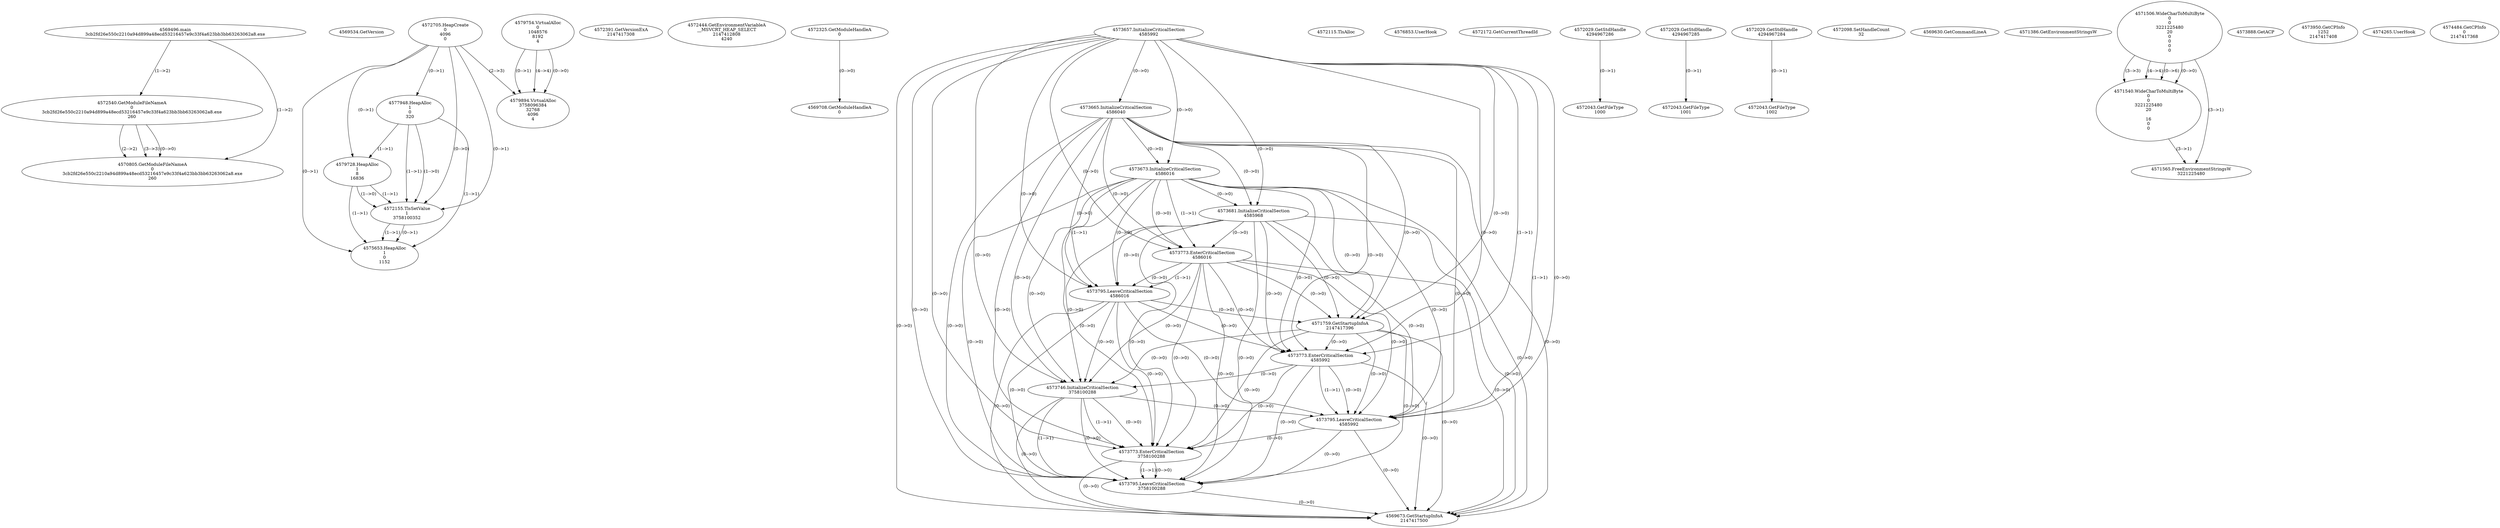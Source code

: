 // Global SCDG with merge call
digraph {
	0 [label="4569496.main
3cb2fd26e550c2210a94d899a48ecd53216457e9c33f4a623bb3bb63263062a8.exe"]
	1 [label="4569534.GetVersion
"]
	2 [label="4572705.HeapCreate
0
4096
0"]
	3 [label="4572391.GetVersionExA
2147417308"]
	4 [label="4572444.GetEnvironmentVariableA
__MSVCRT_HEAP_SELECT
2147412808
4240"]
	5 [label="4572540.GetModuleFileNameA
0
3cb2fd26e550c2210a94d899a48ecd53216457e9c33f4a623bb3bb63263062a8.exe
260"]
	0 -> 5 [label="(1-->2)"]
	6 [label="4572325.GetModuleHandleA
0"]
	7 [label="4577948.HeapAlloc
1
0
320"]
	2 -> 7 [label="(0-->1)"]
	8 [label="4573657.InitializeCriticalSection
4585992"]
	9 [label="4573665.InitializeCriticalSection
4586040"]
	8 -> 9 [label="(0-->0)"]
	10 [label="4573673.InitializeCriticalSection
4586016"]
	8 -> 10 [label="(0-->0)"]
	9 -> 10 [label="(0-->0)"]
	11 [label="4573681.InitializeCriticalSection
4585968"]
	8 -> 11 [label="(0-->0)"]
	9 -> 11 [label="(0-->0)"]
	10 -> 11 [label="(0-->0)"]
	12 [label="4572115.TlsAlloc
"]
	13 [label="4573773.EnterCriticalSection
4586016"]
	10 -> 13 [label="(1-->1)"]
	8 -> 13 [label="(0-->0)"]
	9 -> 13 [label="(0-->0)"]
	10 -> 13 [label="(0-->0)"]
	11 -> 13 [label="(0-->0)"]
	14 [label="4579728.HeapAlloc
1
8
16836"]
	2 -> 14 [label="(0-->1)"]
	7 -> 14 [label="(1-->1)"]
	15 [label="4579754.VirtualAlloc
0
1048576
8192
4"]
	16 [label="4579894.VirtualAlloc
3758096384
32768
4096
4"]
	15 -> 16 [label="(0-->1)"]
	2 -> 16 [label="(2-->3)"]
	15 -> 16 [label="(4-->4)"]
	15 -> 16 [label="(0-->0)"]
	17 [label="4573795.LeaveCriticalSection
4586016"]
	10 -> 17 [label="(1-->1)"]
	13 -> 17 [label="(1-->1)"]
	8 -> 17 [label="(0-->0)"]
	9 -> 17 [label="(0-->0)"]
	10 -> 17 [label="(0-->0)"]
	11 -> 17 [label="(0-->0)"]
	13 -> 17 [label="(0-->0)"]
	18 [label="4576853.UserHook
"]
	19 [label="4572155.TlsSetValue
1
3758100352"]
	2 -> 19 [label="(0-->1)"]
	7 -> 19 [label="(1-->1)"]
	14 -> 19 [label="(1-->1)"]
	2 -> 19 [label="(0-->0)"]
	7 -> 19 [label="(1-->0)"]
	14 -> 19 [label="(1-->0)"]
	20 [label="4572172.GetCurrentThreadId
"]
	21 [label="4575653.HeapAlloc
1
0
1152"]
	2 -> 21 [label="(0-->1)"]
	7 -> 21 [label="(1-->1)"]
	14 -> 21 [label="(1-->1)"]
	19 -> 21 [label="(1-->1)"]
	19 -> 21 [label="(0-->1)"]
	22 [label="4571759.GetStartupInfoA
2147417396"]
	8 -> 22 [label="(0-->0)"]
	9 -> 22 [label="(0-->0)"]
	10 -> 22 [label="(0-->0)"]
	11 -> 22 [label="(0-->0)"]
	13 -> 22 [label="(0-->0)"]
	17 -> 22 [label="(0-->0)"]
	23 [label="4572029.GetStdHandle
4294967286"]
	24 [label="4572043.GetFileType
1000"]
	23 -> 24 [label="(0-->1)"]
	25 [label="4572029.GetStdHandle
4294967285"]
	26 [label="4572043.GetFileType
1001"]
	25 -> 26 [label="(0-->1)"]
	27 [label="4572029.GetStdHandle
4294967284"]
	28 [label="4572043.GetFileType
1002"]
	27 -> 28 [label="(0-->1)"]
	29 [label="4572098.SetHandleCount
32"]
	30 [label="4569630.GetCommandLineA
"]
	31 [label="4571386.GetEnvironmentStringsW
"]
	32 [label="4571506.WideCharToMultiByte
0
0
3221225480
20
0
0
0
0"]
	33 [label="4571540.WideCharToMultiByte
0
0
3221225480
20

16
0
0"]
	32 -> 33 [label="(3-->3)"]
	32 -> 33 [label="(4-->4)"]
	32 -> 33 [label="(0-->6)"]
	32 -> 33 [label="(0-->0)"]
	34 [label="4571565.FreeEnvironmentStringsW
3221225480"]
	32 -> 34 [label="(3-->1)"]
	33 -> 34 [label="(3-->1)"]
	35 [label="4573773.EnterCriticalSection
4585992"]
	8 -> 35 [label="(1-->1)"]
	8 -> 35 [label="(0-->0)"]
	9 -> 35 [label="(0-->0)"]
	10 -> 35 [label="(0-->0)"]
	11 -> 35 [label="(0-->0)"]
	13 -> 35 [label="(0-->0)"]
	17 -> 35 [label="(0-->0)"]
	22 -> 35 [label="(0-->0)"]
	36 [label="4573746.InitializeCriticalSection
3758100288"]
	8 -> 36 [label="(0-->0)"]
	9 -> 36 [label="(0-->0)"]
	10 -> 36 [label="(0-->0)"]
	11 -> 36 [label="(0-->0)"]
	13 -> 36 [label="(0-->0)"]
	17 -> 36 [label="(0-->0)"]
	22 -> 36 [label="(0-->0)"]
	35 -> 36 [label="(0-->0)"]
	37 [label="4573795.LeaveCriticalSection
4585992"]
	8 -> 37 [label="(1-->1)"]
	35 -> 37 [label="(1-->1)"]
	8 -> 37 [label="(0-->0)"]
	9 -> 37 [label="(0-->0)"]
	10 -> 37 [label="(0-->0)"]
	11 -> 37 [label="(0-->0)"]
	13 -> 37 [label="(0-->0)"]
	17 -> 37 [label="(0-->0)"]
	22 -> 37 [label="(0-->0)"]
	35 -> 37 [label="(0-->0)"]
	36 -> 37 [label="(0-->0)"]
	38 [label="4573773.EnterCriticalSection
3758100288"]
	36 -> 38 [label="(1-->1)"]
	8 -> 38 [label="(0-->0)"]
	9 -> 38 [label="(0-->0)"]
	10 -> 38 [label="(0-->0)"]
	11 -> 38 [label="(0-->0)"]
	13 -> 38 [label="(0-->0)"]
	17 -> 38 [label="(0-->0)"]
	22 -> 38 [label="(0-->0)"]
	35 -> 38 [label="(0-->0)"]
	36 -> 38 [label="(0-->0)"]
	37 -> 38 [label="(0-->0)"]
	39 [label="4573888.GetACP
"]
	40 [label="4573950.GetCPInfo
1252
2147417408"]
	41 [label="4574265.UserHook
"]
	42 [label="4574484.GetCPInfo
0
2147417368"]
	43 [label="4573795.LeaveCriticalSection
3758100288"]
	36 -> 43 [label="(1-->1)"]
	38 -> 43 [label="(1-->1)"]
	8 -> 43 [label="(0-->0)"]
	9 -> 43 [label="(0-->0)"]
	10 -> 43 [label="(0-->0)"]
	11 -> 43 [label="(0-->0)"]
	13 -> 43 [label="(0-->0)"]
	17 -> 43 [label="(0-->0)"]
	22 -> 43 [label="(0-->0)"]
	35 -> 43 [label="(0-->0)"]
	36 -> 43 [label="(0-->0)"]
	37 -> 43 [label="(0-->0)"]
	38 -> 43 [label="(0-->0)"]
	44 [label="4570805.GetModuleFileNameA
0
3cb2fd26e550c2210a94d899a48ecd53216457e9c33f4a623bb3bb63263062a8.exe
260"]
	0 -> 44 [label="(1-->2)"]
	5 -> 44 [label="(2-->2)"]
	5 -> 44 [label="(3-->3)"]
	5 -> 44 [label="(0-->0)"]
	45 [label="4569673.GetStartupInfoA
2147417500"]
	8 -> 45 [label="(0-->0)"]
	9 -> 45 [label="(0-->0)"]
	10 -> 45 [label="(0-->0)"]
	11 -> 45 [label="(0-->0)"]
	13 -> 45 [label="(0-->0)"]
	17 -> 45 [label="(0-->0)"]
	22 -> 45 [label="(0-->0)"]
	35 -> 45 [label="(0-->0)"]
	36 -> 45 [label="(0-->0)"]
	37 -> 45 [label="(0-->0)"]
	38 -> 45 [label="(0-->0)"]
	43 -> 45 [label="(0-->0)"]
	46 [label="4569708.GetModuleHandleA
0"]
	6 -> 46 [label="(0-->0)"]
}
